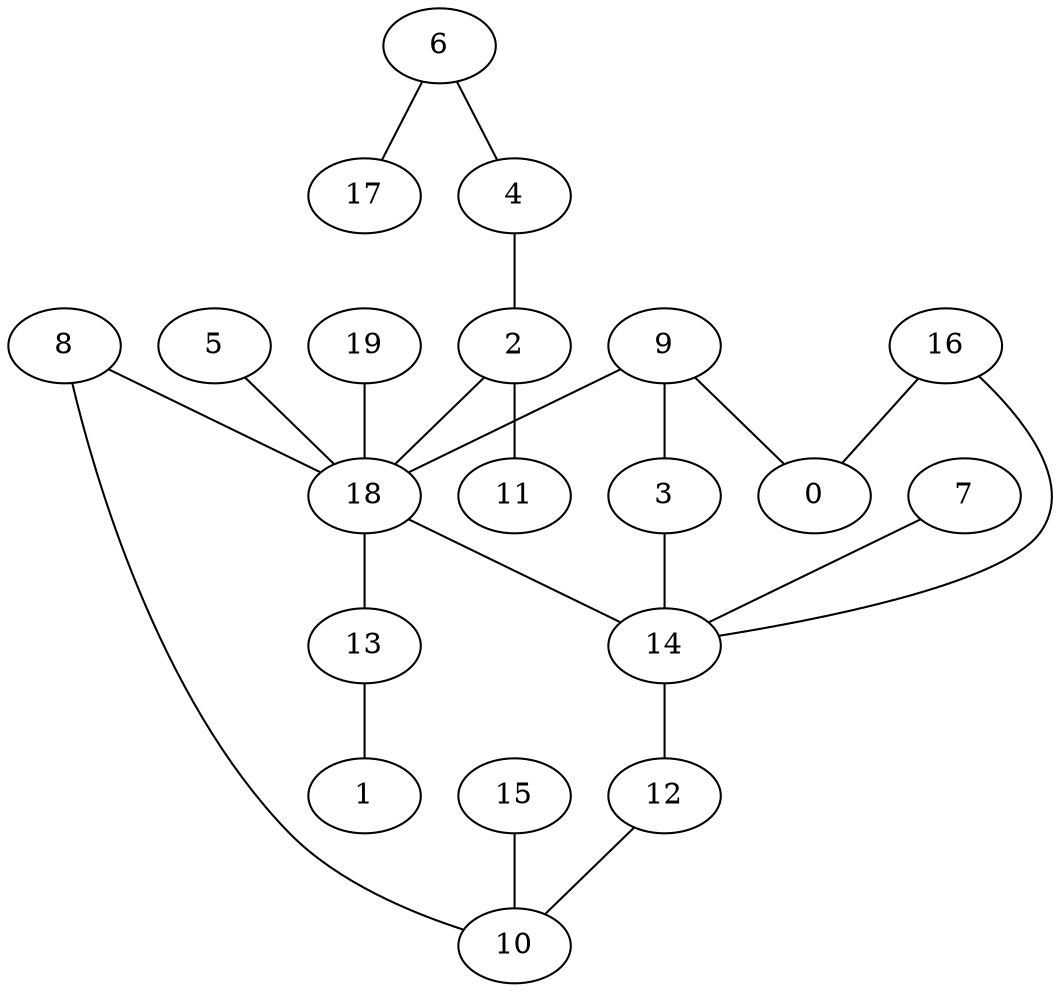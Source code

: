 digraph GG_graph {

subgraph G_graph {
edge [color = black]
"5" -> "18" [dir = none]
"19" -> "18" [dir = none]
"6" -> "17" [dir = none]
"6" -> "4" [dir = none]
"14" -> "12" [dir = none]
"2" -> "11" [dir = none]
"2" -> "18" [dir = none]
"15" -> "10" [dir = none]
"13" -> "1" [dir = none]
"7" -> "14" [dir = none]
"9" -> "0" [dir = none]
"9" -> "3" [dir = none]
"9" -> "18" [dir = none]
"8" -> "10" [dir = none]
"8" -> "18" [dir = none]
"16" -> "14" [dir = none]
"18" -> "13" [dir = none]
"18" -> "14" [dir = none]
"4" -> "2" [dir = none]
"12" -> "10" [dir = none]
"16" -> "0" [dir = none]
"3" -> "14" [dir = none]
}

}
